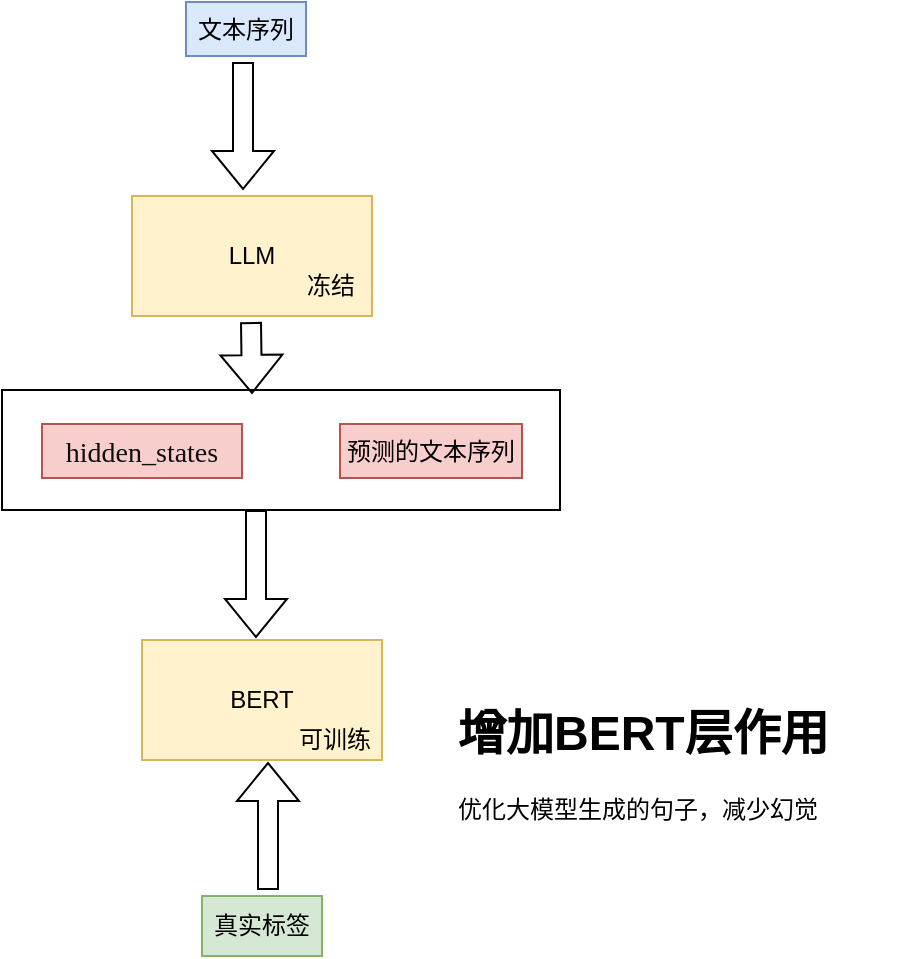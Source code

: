 <mxfile version="24.5.5" type="github">
  <diagram name="第 1 页" id="GPDYI_AA-DoSzQ6Ff1lN">
    <mxGraphModel dx="737" dy="664" grid="0" gridSize="10" guides="1" tooltips="1" connect="1" arrows="1" fold="1" page="1" pageScale="1" pageWidth="827" pageHeight="1169" math="0" shadow="0">
      <root>
        <mxCell id="0" />
        <mxCell id="1" parent="0" />
        <mxCell id="3ehZQ5gAd1MyvWoQ8qpq-8" value="" style="rounded=0;whiteSpace=wrap;html=1;" vertex="1" parent="1">
          <mxGeometry x="245" y="269" width="279" height="60" as="geometry" />
        </mxCell>
        <mxCell id="3ehZQ5gAd1MyvWoQ8qpq-1" value="LLM" style="rounded=0;whiteSpace=wrap;html=1;fillColor=#fff2cc;strokeColor=#d6b656;" vertex="1" parent="1">
          <mxGeometry x="310" y="172" width="120" height="60" as="geometry" />
        </mxCell>
        <mxCell id="3ehZQ5gAd1MyvWoQ8qpq-2" value="文本序列" style="text;html=1;align=center;verticalAlign=middle;whiteSpace=wrap;rounded=0;fillColor=#dae8fc;strokeColor=#6c8ebf;" vertex="1" parent="1">
          <mxGeometry x="337" y="75" width="60" height="27" as="geometry" />
        </mxCell>
        <mxCell id="3ehZQ5gAd1MyvWoQ8qpq-3" value="" style="shape=flexArrow;endArrow=classic;html=1;rounded=0;" edge="1" parent="1">
          <mxGeometry width="50" height="50" relative="1" as="geometry">
            <mxPoint x="365.5" y="105" as="sourcePoint" />
            <mxPoint x="365.5" y="169" as="targetPoint" />
          </mxGeometry>
        </mxCell>
        <mxCell id="3ehZQ5gAd1MyvWoQ8qpq-5" value="预测的文本序列" style="text;html=1;align=center;verticalAlign=middle;whiteSpace=wrap;rounded=0;fillColor=#f8cecc;strokeColor=#b85450;" vertex="1" parent="1">
          <mxGeometry x="414" y="286" width="91" height="27" as="geometry" />
        </mxCell>
        <mxCell id="3ehZQ5gAd1MyvWoQ8qpq-6" value="&lt;p style=&quot;margin: 0px 0px 0px 13px; text-indent: -13px; font-variant-numeric: normal; font-variant-east-asian: normal; font-variant-alternates: normal; font-size-adjust: none; font-kerning: auto; font-optical-sizing: auto; font-feature-settings: normal; font-variation-settings: normal; font-variant-position: normal; font-stretch: normal; font-size: 14px; line-height: normal; font-family: &amp;quot;.AppleSystemUIFontMonospaced&amp;quot;; color: rgb(14, 14, 14); text-align: start;&quot; class=&quot;p1&quot;&gt;hidden_states&lt;/p&gt;" style="text;html=1;align=center;verticalAlign=middle;whiteSpace=wrap;rounded=0;fillColor=#f8cecc;strokeColor=#b85450;" vertex="1" parent="1">
          <mxGeometry x="265" y="286" width="100" height="27" as="geometry" />
        </mxCell>
        <mxCell id="3ehZQ5gAd1MyvWoQ8qpq-7" value="BERT" style="rounded=0;whiteSpace=wrap;html=1;fillColor=#fff2cc;strokeColor=#d6b656;" vertex="1" parent="1">
          <mxGeometry x="315" y="394" width="120" height="60" as="geometry" />
        </mxCell>
        <mxCell id="3ehZQ5gAd1MyvWoQ8qpq-9" value="" style="shape=flexArrow;endArrow=classic;html=1;rounded=0;" edge="1" parent="1">
          <mxGeometry width="50" height="50" relative="1" as="geometry">
            <mxPoint x="372" y="329" as="sourcePoint" />
            <mxPoint x="372" y="393" as="targetPoint" />
          </mxGeometry>
        </mxCell>
        <mxCell id="3ehZQ5gAd1MyvWoQ8qpq-10" value="真实标签" style="text;html=1;align=center;verticalAlign=middle;whiteSpace=wrap;rounded=0;fillColor=#d5e8d4;strokeColor=#82b366;" vertex="1" parent="1">
          <mxGeometry x="345" y="522" width="60" height="30" as="geometry" />
        </mxCell>
        <mxCell id="3ehZQ5gAd1MyvWoQ8qpq-12" value="" style="shape=flexArrow;endArrow=classic;html=1;rounded=0;" edge="1" parent="1">
          <mxGeometry width="50" height="50" relative="1" as="geometry">
            <mxPoint x="378" y="519" as="sourcePoint" />
            <mxPoint x="378" y="455" as="targetPoint" />
          </mxGeometry>
        </mxCell>
        <mxCell id="3ehZQ5gAd1MyvWoQ8qpq-13" value="" style="shape=flexArrow;endArrow=classic;html=1;rounded=0;" edge="1" parent="1">
          <mxGeometry width="50" height="50" relative="1" as="geometry">
            <mxPoint x="369.5" y="235" as="sourcePoint" />
            <mxPoint x="370" y="271" as="targetPoint" />
          </mxGeometry>
        </mxCell>
        <mxCell id="3ehZQ5gAd1MyvWoQ8qpq-14" value="冻结" style="text;html=1;align=center;verticalAlign=middle;resizable=0;points=[];autosize=1;strokeColor=none;fillColor=none;" vertex="1" parent="1">
          <mxGeometry x="388" y="204" width="42" height="26" as="geometry" />
        </mxCell>
        <mxCell id="3ehZQ5gAd1MyvWoQ8qpq-15" value="可训练" style="text;html=1;align=center;verticalAlign=middle;resizable=0;points=[];autosize=1;strokeColor=none;fillColor=none;" vertex="1" parent="1">
          <mxGeometry x="384" y="431" width="54" height="26" as="geometry" />
        </mxCell>
        <mxCell id="3ehZQ5gAd1MyvWoQ8qpq-17" value="&lt;h1 style=&quot;margin-top: 0px;&quot;&gt;增加BERT层作用&lt;/h1&gt;&lt;p&gt;优化大模型生成的句子，减少幻觉&lt;/p&gt;" style="text;html=1;whiteSpace=wrap;overflow=hidden;rounded=0;" vertex="1" parent="1">
          <mxGeometry x="471" y="420" width="227" height="120" as="geometry" />
        </mxCell>
      </root>
    </mxGraphModel>
  </diagram>
</mxfile>

